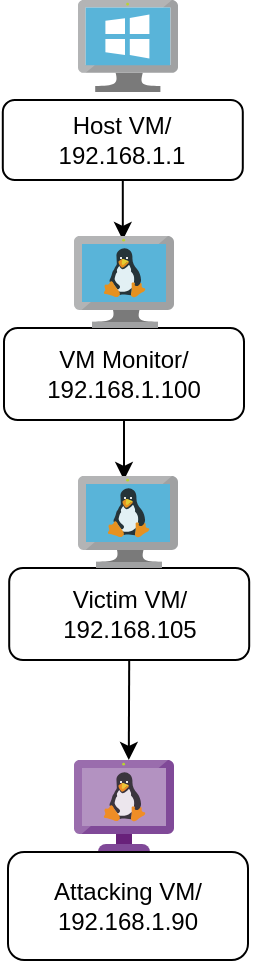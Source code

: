 <mxfile version="16.2.6" type="github">
  <diagram id="i_klNGs3XEBbZOQNovx1" name="Page-1">
    <mxGraphModel dx="1422" dy="794" grid="1" gridSize="10" guides="1" tooltips="1" connect="1" arrows="1" fold="1" page="1" pageScale="1" pageWidth="850" pageHeight="1100" math="0" shadow="0">
      <root>
        <mxCell id="0" />
        <mxCell id="1" parent="0" />
        <mxCell id="ORFdA6VZN676E5Y5aXP2-7" value="" style="sketch=0;aspect=fixed;html=1;points=[];align=center;image;fontSize=12;image=img/lib/mscae/VM_Linux_Non_Azure.svg;" vertex="1" parent="1">
          <mxGeometry x="38" y="380" width="50" height="46" as="geometry" />
        </mxCell>
        <mxCell id="ORFdA6VZN676E5Y5aXP2-12" style="edgeStyle=none;rounded=0;orthogonalLoop=1;jettySize=auto;html=1;exitX=0.5;exitY=1;exitDx=0;exitDy=0;" edge="1" parent="1" source="ORFdA6VZN676E5Y5aXP2-8">
          <mxGeometry relative="1" as="geometry">
            <mxPoint x="62.4" y="120" as="targetPoint" />
          </mxGeometry>
        </mxCell>
        <mxCell id="ORFdA6VZN676E5Y5aXP2-8" value="Host VM/&lt;br&gt;192.168.1.1" style="rounded=1;whiteSpace=wrap;html=1;" vertex="1" parent="1">
          <mxGeometry x="2.4" y="50" width="120" height="40" as="geometry" />
        </mxCell>
        <mxCell id="ORFdA6VZN676E5Y5aXP2-13" style="edgeStyle=none;rounded=0;orthogonalLoop=1;jettySize=auto;html=1;exitX=0.5;exitY=1;exitDx=0;exitDy=0;" edge="1" parent="1" source="ORFdA6VZN676E5Y5aXP2-9">
          <mxGeometry relative="1" as="geometry">
            <mxPoint x="63" y="240" as="targetPoint" />
          </mxGeometry>
        </mxCell>
        <mxCell id="ORFdA6VZN676E5Y5aXP2-9" value="VM Monitor/&lt;br&gt;192.168.1.100" style="rounded=1;whiteSpace=wrap;html=1;" vertex="1" parent="1">
          <mxGeometry x="3" y="164" width="120" height="46" as="geometry" />
        </mxCell>
        <mxCell id="ORFdA6VZN676E5Y5aXP2-14" style="edgeStyle=none;rounded=0;orthogonalLoop=1;jettySize=auto;html=1;exitX=0.5;exitY=1;exitDx=0;exitDy=0;entryX=0.548;entryY=0;entryDx=0;entryDy=0;entryPerimeter=0;" edge="1" parent="1" source="ORFdA6VZN676E5Y5aXP2-10" target="ORFdA6VZN676E5Y5aXP2-7">
          <mxGeometry relative="1" as="geometry" />
        </mxCell>
        <mxCell id="ORFdA6VZN676E5Y5aXP2-10" value="Victim VM/&lt;br&gt;192.168.105" style="rounded=1;whiteSpace=wrap;html=1;" vertex="1" parent="1">
          <mxGeometry x="5.6" y="284" width="120" height="46" as="geometry" />
        </mxCell>
        <mxCell id="ORFdA6VZN676E5Y5aXP2-15" value="Attacking VM/&lt;br&gt;192.168.1.90" style="rounded=1;whiteSpace=wrap;html=1;" vertex="1" parent="1">
          <mxGeometry x="5" y="426" width="120" height="54" as="geometry" />
        </mxCell>
        <mxCell id="ORFdA6VZN676E5Y5aXP2-16" value="" style="sketch=0;aspect=fixed;html=1;points=[];align=center;image;fontSize=12;image=img/lib/mscae/VM_Linux.svg;" vertex="1" parent="1">
          <mxGeometry x="40" y="238" width="50" height="46" as="geometry" />
        </mxCell>
        <mxCell id="ORFdA6VZN676E5Y5aXP2-17" value="" style="sketch=0;aspect=fixed;html=1;points=[];align=center;image;fontSize=12;image=img/lib/mscae/VirtualMachineWindows.svg;" vertex="1" parent="1">
          <mxGeometry x="40" width="50" height="46" as="geometry" />
        </mxCell>
        <mxCell id="ORFdA6VZN676E5Y5aXP2-18" value="" style="sketch=0;aspect=fixed;html=1;points=[];align=center;image;fontSize=12;image=img/lib/mscae/VM_Linux.svg;" vertex="1" parent="1">
          <mxGeometry x="38" y="118" width="50" height="46" as="geometry" />
        </mxCell>
      </root>
    </mxGraphModel>
  </diagram>
</mxfile>
